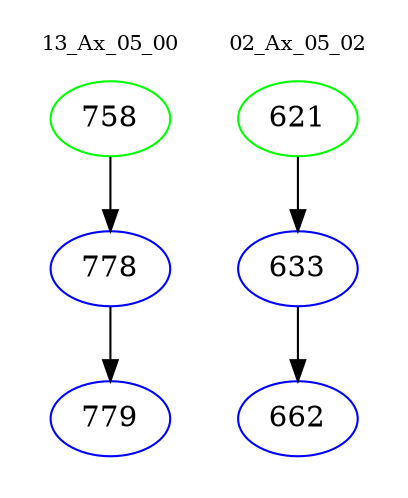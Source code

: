 digraph{
subgraph cluster_0 {
color = white
label = "13_Ax_05_00";
fontsize=10;
T0_758 [label="758", color="green"]
T0_758 -> T0_778 [color="black"]
T0_778 [label="778", color="blue"]
T0_778 -> T0_779 [color="black"]
T0_779 [label="779", color="blue"]
}
subgraph cluster_1 {
color = white
label = "02_Ax_05_02";
fontsize=10;
T1_621 [label="621", color="green"]
T1_621 -> T1_633 [color="black"]
T1_633 [label="633", color="blue"]
T1_633 -> T1_662 [color="black"]
T1_662 [label="662", color="blue"]
}
}
